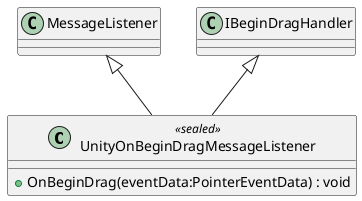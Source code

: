 @startuml
class UnityOnBeginDragMessageListener <<sealed>> {
    + OnBeginDrag(eventData:PointerEventData) : void
}
MessageListener <|-- UnityOnBeginDragMessageListener
IBeginDragHandler <|-- UnityOnBeginDragMessageListener
@enduml
